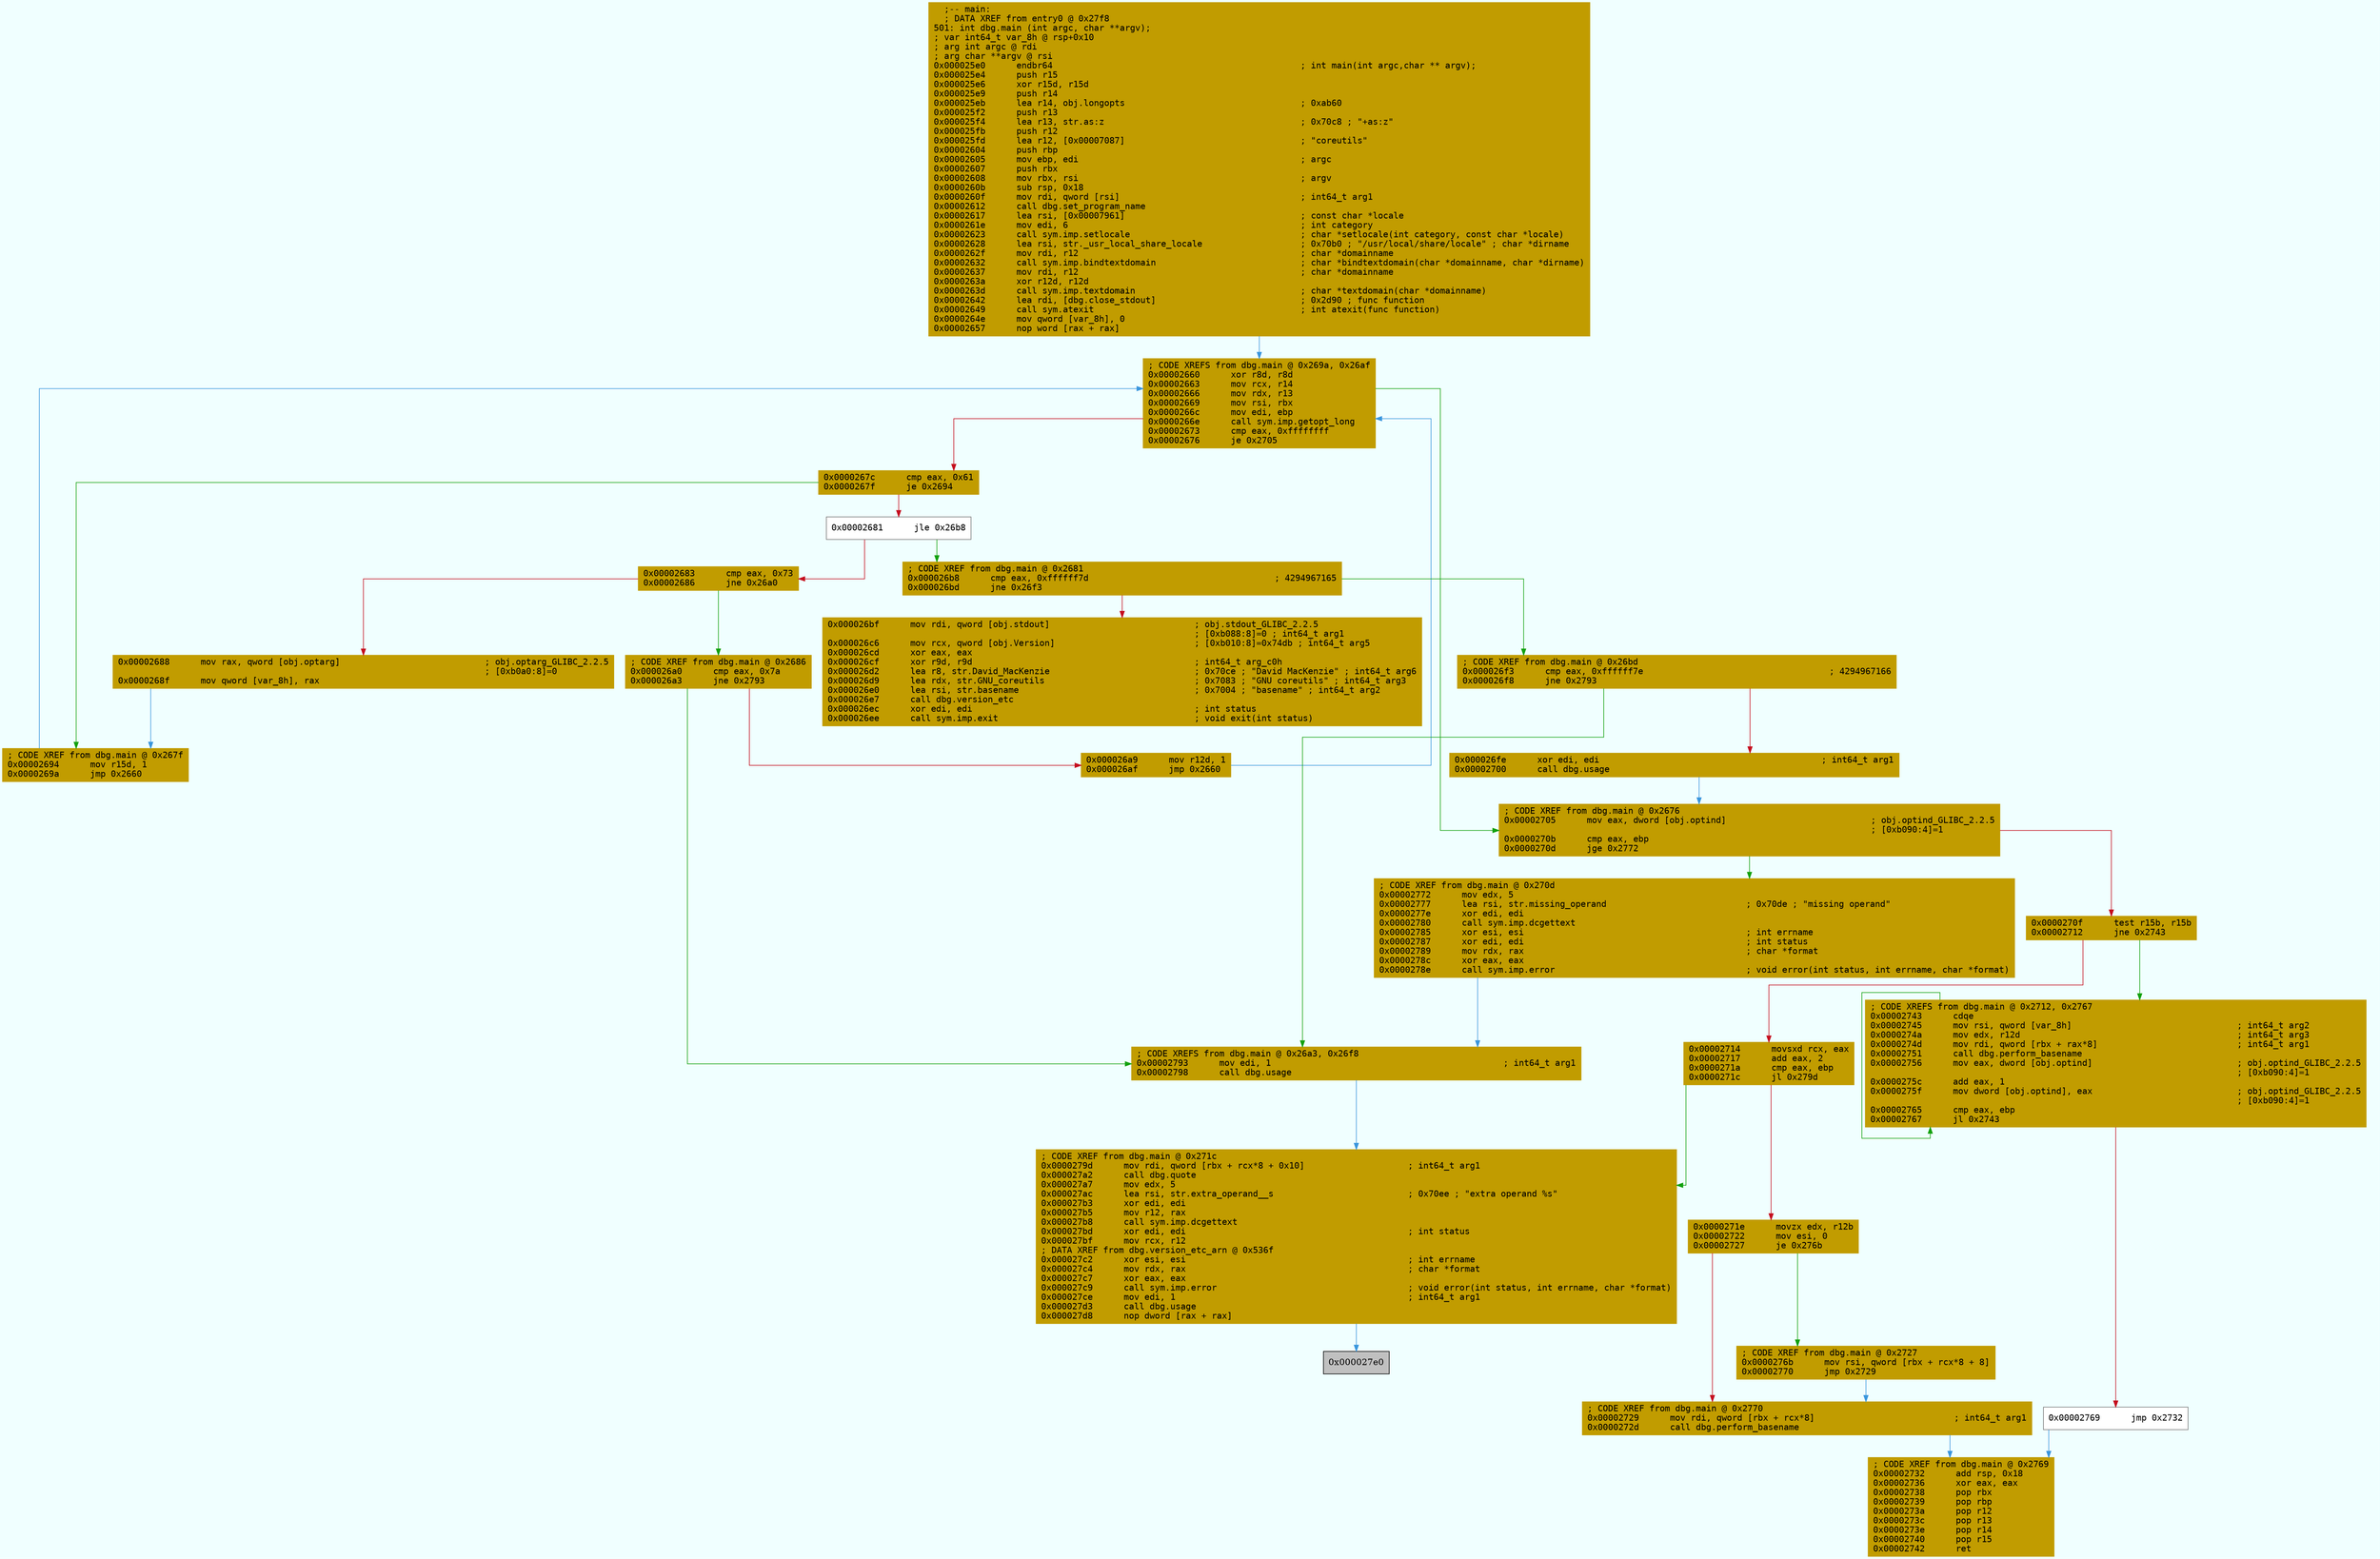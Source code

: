 digraph code {
	graph [bgcolor=azure fontsize=8 fontname="Courier" splines="ortho"];
	node [fillcolor=gray style=filled shape=box];
	edge [arrowhead="normal"];
	"0x000025e0" [URL="dbg.main/0x000025e0", fillcolor="#c19c00",color="#c19c00", fontname="Courier",label="  ;-- main:\l  ; DATA XREF from entry0 @ 0x27f8\l501: int dbg.main (int argc, char **argv);\l; var int64_t var_8h @ rsp+0x10\l; arg int argc @ rdi\l; arg char **argv @ rsi\l0x000025e0      endbr64                                                ; int main(int argc,char ** argv);\l0x000025e4      push r15\l0x000025e6      xor r15d, r15d\l0x000025e9      push r14\l0x000025eb      lea r14, obj.longopts                                  ; 0xab60\l0x000025f2      push r13\l0x000025f4      lea r13, str.as:z                                      ; 0x70c8 ; \"+as:z\"\l0x000025fb      push r12\l0x000025fd      lea r12, [0x00007087]                                  ; \"coreutils\"\l0x00002604      push rbp\l0x00002605      mov ebp, edi                                           ; argc\l0x00002607      push rbx\l0x00002608      mov rbx, rsi                                           ; argv\l0x0000260b      sub rsp, 0x18\l0x0000260f      mov rdi, qword [rsi]                                   ; int64_t arg1\l0x00002612      call dbg.set_program_name\l0x00002617      lea rsi, [0x00007961]                                  ; const char *locale\l0x0000261e      mov edi, 6                                             ; int category\l0x00002623      call sym.imp.setlocale                                 ; char *setlocale(int category, const char *locale)\l0x00002628      lea rsi, str._usr_local_share_locale                   ; 0x70b0 ; \"/usr/local/share/locale\" ; char *dirname\l0x0000262f      mov rdi, r12                                           ; char *domainname\l0x00002632      call sym.imp.bindtextdomain                            ; char *bindtextdomain(char *domainname, char *dirname)\l0x00002637      mov rdi, r12                                           ; char *domainname\l0x0000263a      xor r12d, r12d\l0x0000263d      call sym.imp.textdomain                                ; char *textdomain(char *domainname)\l0x00002642      lea rdi, [dbg.close_stdout]                            ; 0x2d90 ; func function\l0x00002649      call sym.atexit                                        ; int atexit(func function)\l0x0000264e      mov qword [var_8h], 0\l0x00002657      nop word [rax + rax]\l"]
	"0x00002660" [URL="dbg.main/0x00002660", fillcolor="#c19c00",color="#c19c00", fontname="Courier",label="; CODE XREFS from dbg.main @ 0x269a, 0x26af\l0x00002660      xor r8d, r8d\l0x00002663      mov rcx, r14\l0x00002666      mov rdx, r13\l0x00002669      mov rsi, rbx\l0x0000266c      mov edi, ebp\l0x0000266e      call sym.imp.getopt_long\l0x00002673      cmp eax, 0xffffffff\l0x00002676      je 0x2705\l"]
	"0x0000267c" [URL="dbg.main/0x0000267c", fillcolor="#c19c00",color="#c19c00", fontname="Courier",label="0x0000267c      cmp eax, 0x61\l0x0000267f      je 0x2694\l"]
	"0x00002681" [URL="dbg.main/0x00002681", fillcolor="white",color="#767676", fontname="Courier",label="0x00002681      jle 0x26b8\l"]
	"0x00002683" [URL="dbg.main/0x00002683", fillcolor="#c19c00",color="#c19c00", fontname="Courier",label="0x00002683      cmp eax, 0x73\l0x00002686      jne 0x26a0\l"]
	"0x00002688" [URL="dbg.main/0x00002688", fillcolor="#c19c00",color="#c19c00", fontname="Courier",label="0x00002688      mov rax, qword [obj.optarg]                            ; obj.optarg_GLIBC_2.2.5\l                                                                       ; [0xb0a0:8]=0\l0x0000268f      mov qword [var_8h], rax\l"]
	"0x00002694" [URL="dbg.main/0x00002694", fillcolor="#c19c00",color="#c19c00", fontname="Courier",label="; CODE XREF from dbg.main @ 0x267f\l0x00002694      mov r15d, 1\l0x0000269a      jmp 0x2660\l"]
	"0x000026a0" [URL="dbg.main/0x000026a0", fillcolor="#c19c00",color="#c19c00", fontname="Courier",label="; CODE XREF from dbg.main @ 0x2686\l0x000026a0      cmp eax, 0x7a\l0x000026a3      jne 0x2793\l"]
	"0x000026a9" [URL="dbg.main/0x000026a9", fillcolor="#c19c00",color="#c19c00", fontname="Courier",label="0x000026a9      mov r12d, 1\l0x000026af      jmp 0x2660\l"]
	"0x000026b8" [URL="dbg.main/0x000026b8", fillcolor="#c19c00",color="#c19c00", fontname="Courier",label="; CODE XREF from dbg.main @ 0x2681\l0x000026b8      cmp eax, 0xffffff7d                                    ; 4294967165\l0x000026bd      jne 0x26f3\l"]
	"0x000026bf" [URL="dbg.main/0x000026bf", fillcolor="#c19c00",color="#c19c00", fontname="Courier",label="0x000026bf      mov rdi, qword [obj.stdout]                            ; obj.stdout_GLIBC_2.2.5\l                                                                       ; [0xb088:8]=0 ; int64_t arg1\l0x000026c6      mov rcx, qword [obj.Version]                           ; [0xb010:8]=0x74db ; int64_t arg5\l0x000026cd      xor eax, eax\l0x000026cf      xor r9d, r9d                                           ; int64_t arg_c0h\l0x000026d2      lea r8, str.David_MacKenzie                            ; 0x70ce ; \"David MacKenzie\" ; int64_t arg6\l0x000026d9      lea rdx, str.GNU_coreutils                             ; 0x7083 ; \"GNU coreutils\" ; int64_t arg3\l0x000026e0      lea rsi, str.basename                                  ; 0x7004 ; \"basename\" ; int64_t arg2\l0x000026e7      call dbg.version_etc\l0x000026ec      xor edi, edi                                           ; int status\l0x000026ee      call sym.imp.exit                                      ; void exit(int status)\l"]
	"0x000026f3" [URL="dbg.main/0x000026f3", fillcolor="#c19c00",color="#c19c00", fontname="Courier",label="; CODE XREF from dbg.main @ 0x26bd\l0x000026f3      cmp eax, 0xffffff7e                                    ; 4294967166\l0x000026f8      jne 0x2793\l"]
	"0x000026fe" [URL="dbg.main/0x000026fe", fillcolor="#c19c00",color="#c19c00", fontname="Courier",label="0x000026fe      xor edi, edi                                           ; int64_t arg1\l0x00002700      call dbg.usage\l"]
	"0x00002705" [URL="dbg.main/0x00002705", fillcolor="#c19c00",color="#c19c00", fontname="Courier",label="; CODE XREF from dbg.main @ 0x2676\l0x00002705      mov eax, dword [obj.optind]                            ; obj.optind_GLIBC_2.2.5\l                                                                       ; [0xb090:4]=1\l0x0000270b      cmp eax, ebp\l0x0000270d      jge 0x2772\l"]
	"0x0000270f" [URL="dbg.main/0x0000270f", fillcolor="#c19c00",color="#c19c00", fontname="Courier",label="0x0000270f      test r15b, r15b\l0x00002712      jne 0x2743\l"]
	"0x00002714" [URL="dbg.main/0x00002714", fillcolor="#c19c00",color="#c19c00", fontname="Courier",label="0x00002714      movsxd rcx, eax\l0x00002717      add eax, 2\l0x0000271a      cmp eax, ebp\l0x0000271c      jl 0x279d\l"]
	"0x0000271e" [URL="dbg.main/0x0000271e", fillcolor="#c19c00",color="#c19c00", fontname="Courier",label="0x0000271e      movzx edx, r12b\l0x00002722      mov esi, 0\l0x00002727      je 0x276b\l"]
	"0x00002729" [URL="dbg.main/0x00002729", fillcolor="#c19c00",color="#c19c00", fontname="Courier",label="; CODE XREF from dbg.main @ 0x2770\l0x00002729      mov rdi, qword [rbx + rcx*8]                           ; int64_t arg1\l0x0000272d      call dbg.perform_basename\l"]
	"0x00002732" [URL="dbg.main/0x00002732", fillcolor="#c19c00",color="#c19c00", fontname="Courier",label="; CODE XREF from dbg.main @ 0x2769\l0x00002732      add rsp, 0x18\l0x00002736      xor eax, eax\l0x00002738      pop rbx\l0x00002739      pop rbp\l0x0000273a      pop r12\l0x0000273c      pop r13\l0x0000273e      pop r14\l0x00002740      pop r15\l0x00002742      ret\l"]
	"0x00002743" [URL="dbg.main/0x00002743", fillcolor="#c19c00",color="#c19c00", fontname="Courier",label="; CODE XREFS from dbg.main @ 0x2712, 0x2767\l0x00002743      cdqe\l0x00002745      mov rsi, qword [var_8h]                                ; int64_t arg2\l0x0000274a      mov edx, r12d                                          ; int64_t arg3\l0x0000274d      mov rdi, qword [rbx + rax*8]                           ; int64_t arg1\l0x00002751      call dbg.perform_basename\l0x00002756      mov eax, dword [obj.optind]                            ; obj.optind_GLIBC_2.2.5\l                                                                       ; [0xb090:4]=1\l0x0000275c      add eax, 1\l0x0000275f      mov dword [obj.optind], eax                            ; obj.optind_GLIBC_2.2.5\l                                                                       ; [0xb090:4]=1\l0x00002765      cmp eax, ebp\l0x00002767      jl 0x2743\l"]
	"0x00002769" [URL="dbg.main/0x00002769", fillcolor="white",color="#767676", fontname="Courier",label="0x00002769      jmp 0x2732\l"]
	"0x0000276b" [URL="dbg.main/0x0000276b", fillcolor="#c19c00",color="#c19c00", fontname="Courier",label="; CODE XREF from dbg.main @ 0x2727\l0x0000276b      mov rsi, qword [rbx + rcx*8 + 8]\l0x00002770      jmp 0x2729\l"]
	"0x00002772" [URL="dbg.main/0x00002772", fillcolor="#c19c00",color="#c19c00", fontname="Courier",label="; CODE XREF from dbg.main @ 0x270d\l0x00002772      mov edx, 5\l0x00002777      lea rsi, str.missing_operand                           ; 0x70de ; \"missing operand\"\l0x0000277e      xor edi, edi\l0x00002780      call sym.imp.dcgettext\l0x00002785      xor esi, esi                                           ; int errname\l0x00002787      xor edi, edi                                           ; int status\l0x00002789      mov rdx, rax                                           ; char *format\l0x0000278c      xor eax, eax\l0x0000278e      call sym.imp.error                                     ; void error(int status, int errname, char *format)\l"]
	"0x00002793" [URL="dbg.main/0x00002793", fillcolor="#c19c00",color="#c19c00", fontname="Courier",label="; CODE XREFS from dbg.main @ 0x26a3, 0x26f8\l0x00002793      mov edi, 1                                             ; int64_t arg1\l0x00002798      call dbg.usage\l"]
	"0x0000279d" [URL="dbg.main/0x0000279d", fillcolor="#c19c00",color="#c19c00", fontname="Courier",label="; CODE XREF from dbg.main @ 0x271c\l0x0000279d      mov rdi, qword [rbx + rcx*8 + 0x10]                    ; int64_t arg1\l0x000027a2      call dbg.quote\l0x000027a7      mov edx, 5\l0x000027ac      lea rsi, str.extra_operand__s                          ; 0x70ee ; \"extra operand %s\"\l0x000027b3      xor edi, edi\l0x000027b5      mov r12, rax\l0x000027b8      call sym.imp.dcgettext\l0x000027bd      xor edi, edi                                           ; int status\l0x000027bf      mov rcx, r12\l; DATA XREF from dbg.version_etc_arn @ 0x536f\l0x000027c2      xor esi, esi                                           ; int errname\l0x000027c4      mov rdx, rax                                           ; char *format\l0x000027c7      xor eax, eax\l0x000027c9      call sym.imp.error                                     ; void error(int status, int errname, char *format)\l0x000027ce      mov edi, 1                                             ; int64_t arg1\l0x000027d3      call dbg.usage\l0x000027d8      nop dword [rax + rax]\l"]
        "0x000025e0" -> "0x00002660" [color="#3a96dd"];
        "0x00002660" -> "0x00002705" [color="#13a10e"];
        "0x00002660" -> "0x0000267c" [color="#c50f1f"];
        "0x0000267c" -> "0x00002694" [color="#13a10e"];
        "0x0000267c" -> "0x00002681" [color="#c50f1f"];
        "0x00002681" -> "0x000026b8" [color="#13a10e"];
        "0x00002681" -> "0x00002683" [color="#c50f1f"];
        "0x00002683" -> "0x000026a0" [color="#13a10e"];
        "0x00002683" -> "0x00002688" [color="#c50f1f"];
        "0x00002688" -> "0x00002694" [color="#3a96dd"];
        "0x00002694" -> "0x00002660" [color="#3a96dd"];
        "0x000026a0" -> "0x00002793" [color="#13a10e"];
        "0x000026a0" -> "0x000026a9" [color="#c50f1f"];
        "0x000026a9" -> "0x00002660" [color="#3a96dd"];
        "0x000026b8" -> "0x000026f3" [color="#13a10e"];
        "0x000026b8" -> "0x000026bf" [color="#c50f1f"];
        "0x000026f3" -> "0x00002793" [color="#13a10e"];
        "0x000026f3" -> "0x000026fe" [color="#c50f1f"];
        "0x000026fe" -> "0x00002705" [color="#3a96dd"];
        "0x00002705" -> "0x00002772" [color="#13a10e"];
        "0x00002705" -> "0x0000270f" [color="#c50f1f"];
        "0x0000270f" -> "0x00002743" [color="#13a10e"];
        "0x0000270f" -> "0x00002714" [color="#c50f1f"];
        "0x00002714" -> "0x0000279d" [color="#13a10e"];
        "0x00002714" -> "0x0000271e" [color="#c50f1f"];
        "0x0000271e" -> "0x0000276b" [color="#13a10e"];
        "0x0000271e" -> "0x00002729" [color="#c50f1f"];
        "0x00002729" -> "0x00002732" [color="#3a96dd"];
        "0x00002743" -> "0x00002743" [color="#13a10e"];
        "0x00002743" -> "0x00002769" [color="#c50f1f"];
        "0x00002769" -> "0x00002732" [color="#3a96dd"];
        "0x0000276b" -> "0x00002729" [color="#3a96dd"];
        "0x00002772" -> "0x00002793" [color="#3a96dd"];
        "0x00002793" -> "0x0000279d" [color="#3a96dd"];
        "0x0000279d" -> "0x000027e0" [color="#3a96dd"];
}
